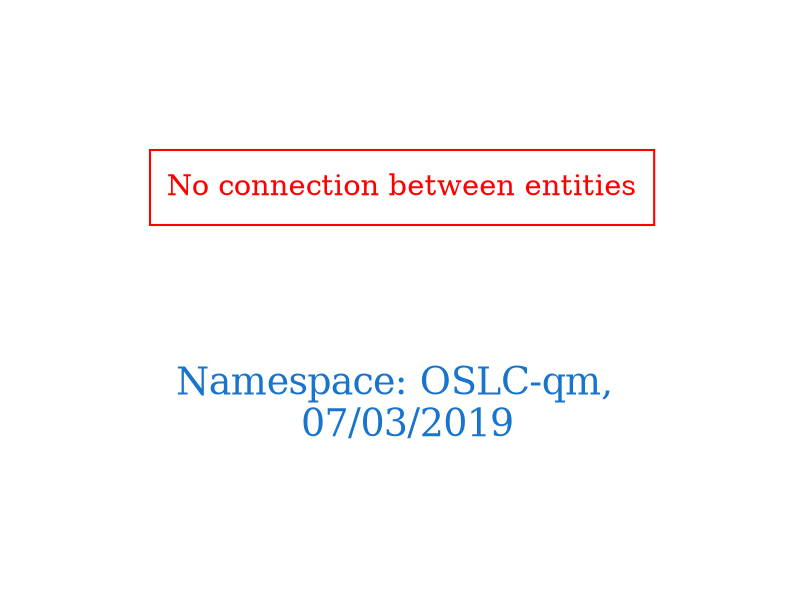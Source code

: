 digraph OGIT_ontology {
 graph [ rankdir= LR,pad=1 
fontsize = 18,
fontcolor= dodgerblue3,label = "\n\n\nNamespace: OSLC-qm, \n 07/03/2019"];
node[shape=polygon];
edge [  color="gray81"];

"No connection between entities" [fontcolor = "red",color="red", shape="polygon"]
}
